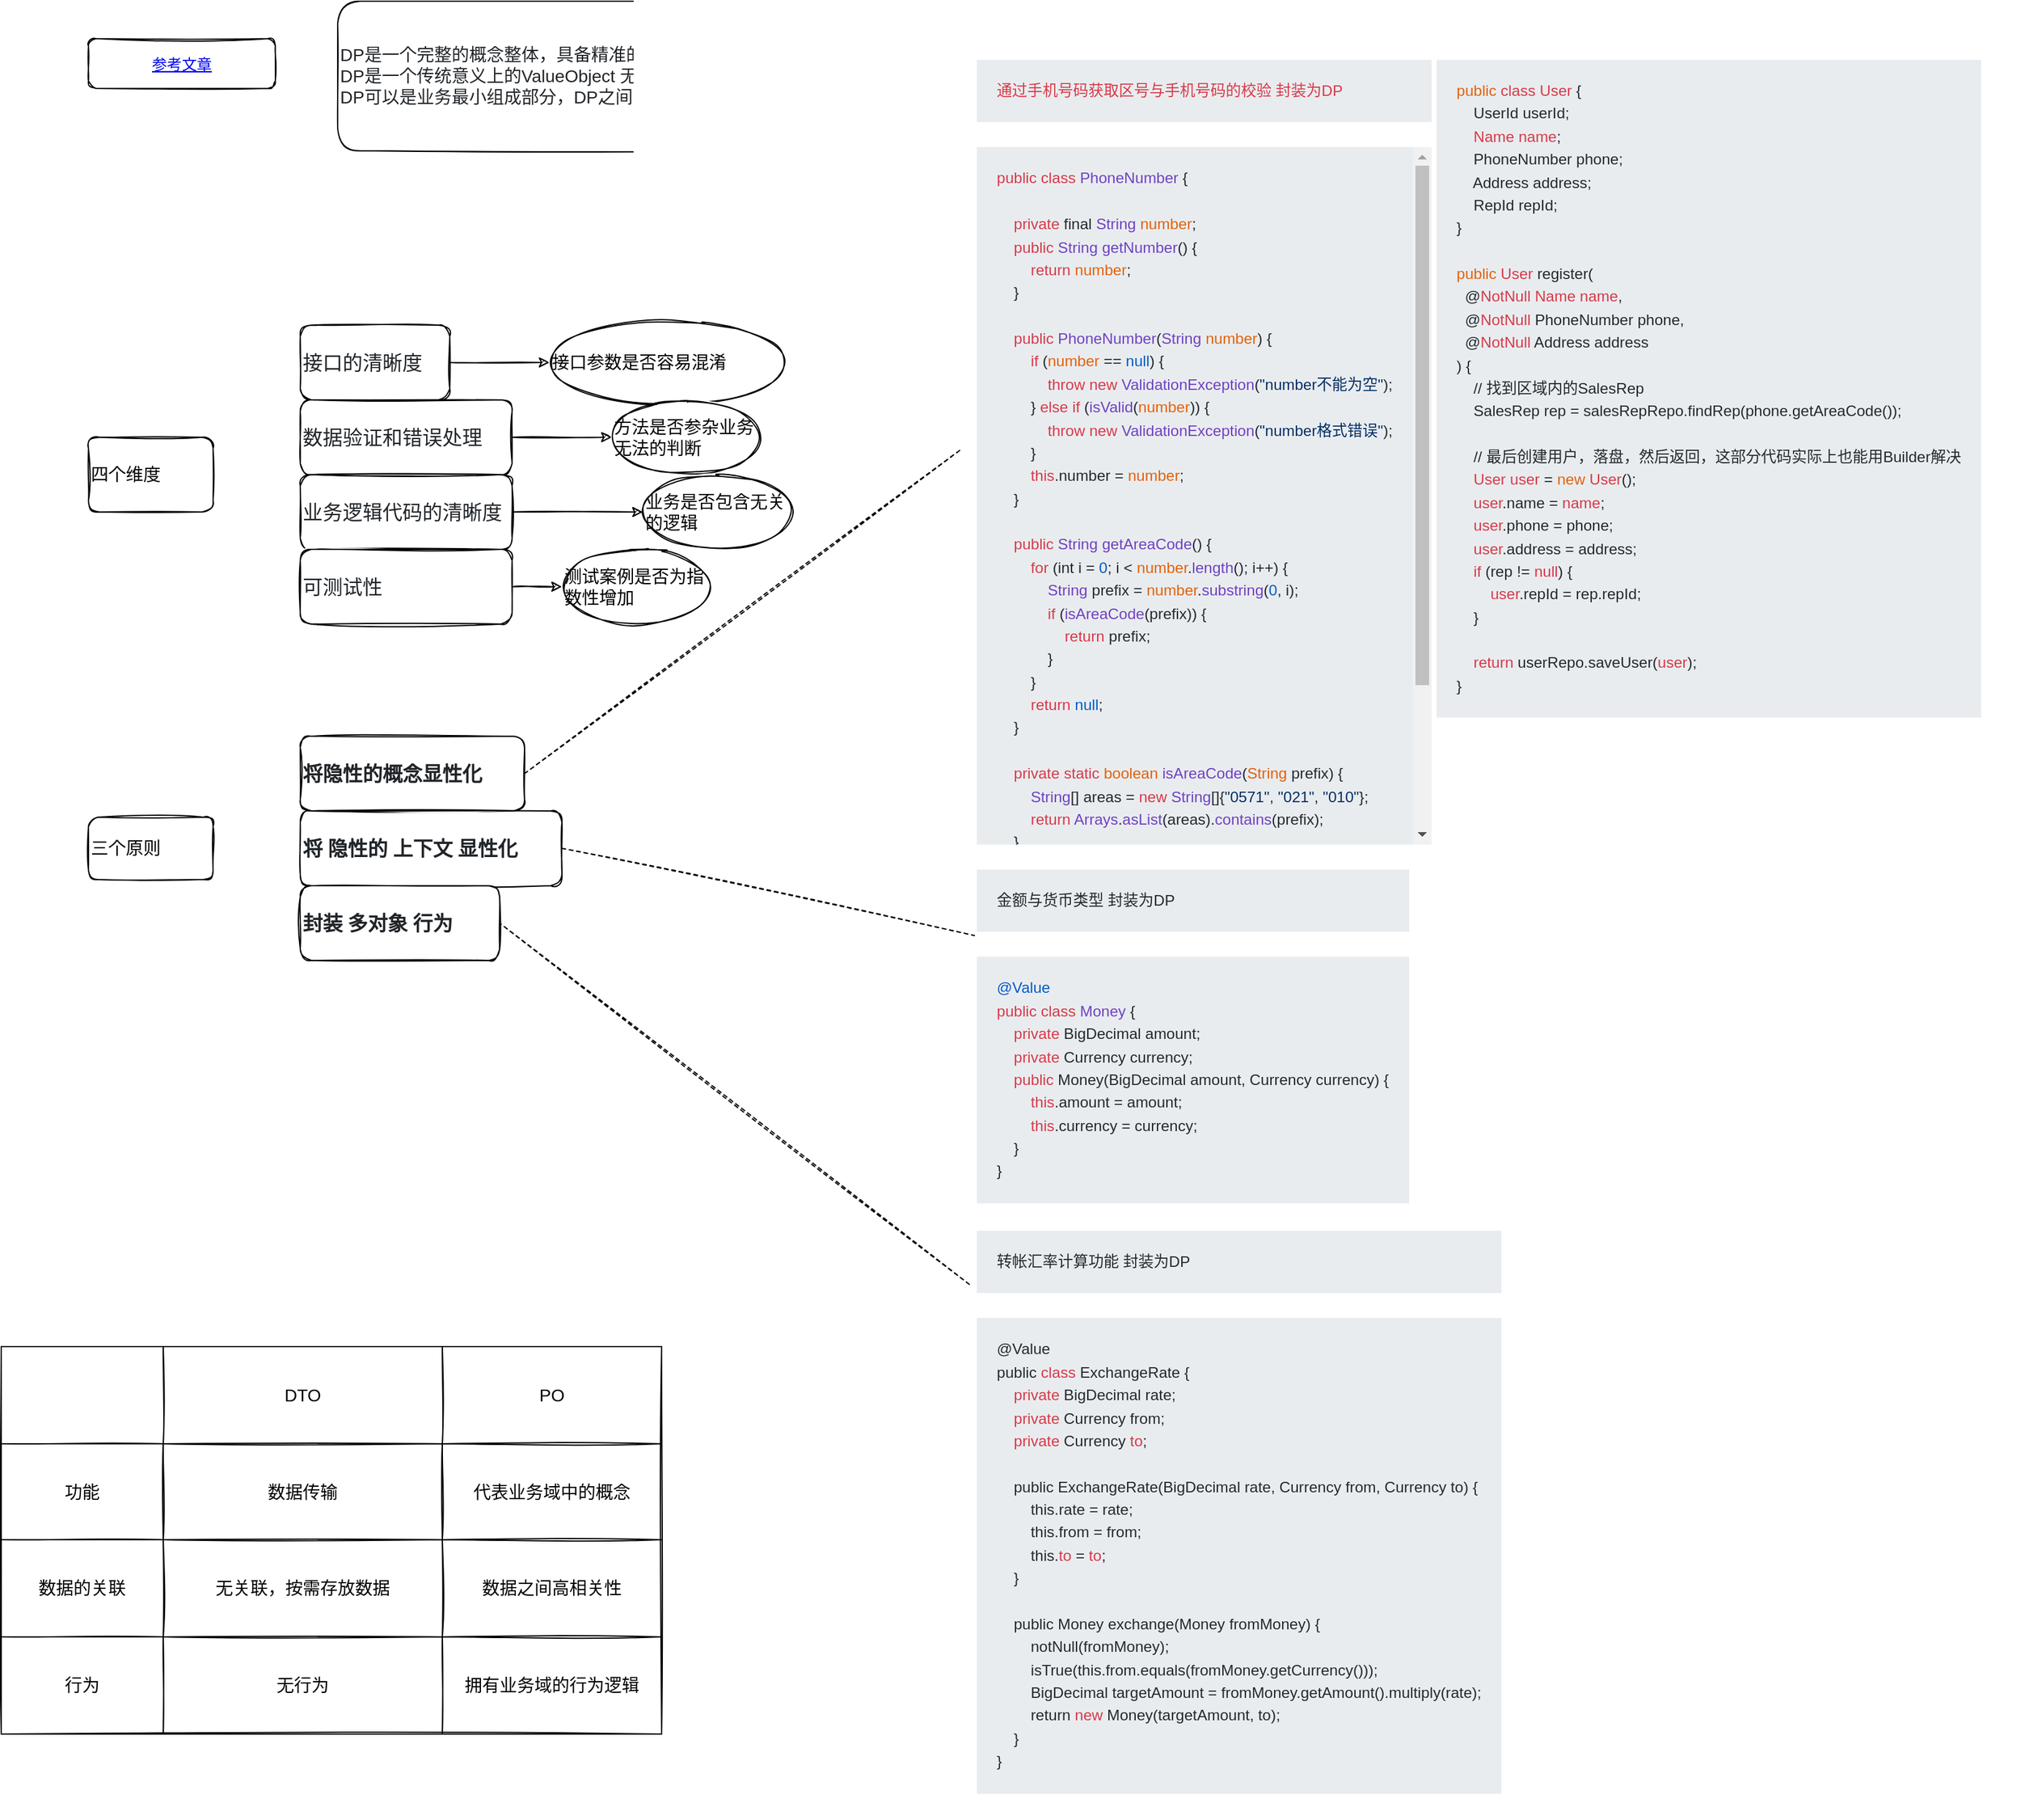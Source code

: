 <mxfile version="20.0.4" type="github" pages="2">
  <diagram id="o0IBLR_WmbubAZ78KdnO" name="Domain Primitive">
    <mxGraphModel dx="946" dy="614" grid="1" gridSize="10" guides="1" tooltips="1" connect="1" arrows="1" fold="1" page="1" pageScale="1" pageWidth="827" pageHeight="1169" math="0" shadow="0">
      <root>
        <mxCell id="0" />
        <mxCell id="1" parent="0" />
        <UserObject label="参考文章" link="https://zhuanlan.zhihu.com/p/340911587" id="xhAw2geh87z7_WKdA8rC-1">
          <mxCell style="fontColor=#0000EE;fontStyle=4;rounded=1;overflow=hidden;spacing=10;sketch=1;" vertex="1" parent="1">
            <mxGeometry x="130" y="90" width="150" height="40" as="geometry" />
          </mxCell>
        </UserObject>
        <mxCell id="xhAw2geh87z7_WKdA8rC-2" value="&lt;span style=&quot;color: rgb(33, 37, 41); font-size: 14px; background-color: rgb(255, 255, 255);&quot;&gt;DP是一个完整的概念整体，具备精准的定义&lt;br&gt;DP是一个传统意义上的ValueObject 无状态且不可变的&lt;br&gt;DP可以是业务最小组成部分，DP之间可以是组合关系&lt;br&gt;&lt;/span&gt;" style="rounded=1;whiteSpace=wrap;html=1;sketch=1;fontFamily=Helvetica;fontSize=14;align=left;" vertex="1" parent="1">
          <mxGeometry x="330" y="60" width="380" height="120" as="geometry" />
        </mxCell>
        <mxCell id="xhAw2geh87z7_WKdA8rC-4" value="三个原则" style="rounded=1;whiteSpace=wrap;html=1;sketch=1;fontFamily=Helvetica;fontSize=14;align=left;" vertex="1" parent="1">
          <mxGeometry x="130" y="715" width="100" height="50" as="geometry" />
        </mxCell>
        <mxCell id="xhAw2geh87z7_WKdA8rC-6" value="四个维度" style="rounded=1;whiteSpace=wrap;html=1;sketch=1;fontFamily=Helvetica;fontSize=14;align=left;" vertex="1" parent="1">
          <mxGeometry x="130" y="410" width="100" height="60" as="geometry" />
        </mxCell>
        <mxCell id="xhAw2geh87z7_WKdA8rC-40" value="" style="edgeStyle=orthogonalEdgeStyle;rounded=0;sketch=1;orthogonalLoop=1;jettySize=auto;html=1;fontFamily=Helvetica;fontSize=14;" edge="1" parent="1" source="xhAw2geh87z7_WKdA8rC-9" target="xhAw2geh87z7_WKdA8rC-13">
          <mxGeometry relative="1" as="geometry" />
        </mxCell>
        <mxCell id="xhAw2geh87z7_WKdA8rC-41" value="" style="edgeStyle=orthogonalEdgeStyle;rounded=0;sketch=1;orthogonalLoop=1;jettySize=auto;html=1;fontFamily=Helvetica;fontSize=14;" edge="1" parent="1" source="xhAw2geh87z7_WKdA8rC-9" target="xhAw2geh87z7_WKdA8rC-13">
          <mxGeometry relative="1" as="geometry" />
        </mxCell>
        <mxCell id="xhAw2geh87z7_WKdA8rC-43" value="" style="edgeStyle=orthogonalEdgeStyle;rounded=0;sketch=1;orthogonalLoop=1;jettySize=auto;html=1;fontFamily=Helvetica;fontSize=14;" edge="1" parent="1" source="xhAw2geh87z7_WKdA8rC-9" target="xhAw2geh87z7_WKdA8rC-42">
          <mxGeometry relative="1" as="geometry" />
        </mxCell>
        <mxCell id="xhAw2geh87z7_WKdA8rC-9" value="&lt;meta charset=&quot;utf-8&quot;&gt;&lt;span style=&quot;color: rgb(33, 37, 41); font-family: system-ui, -apple-system, &amp;quot;Segoe UI&amp;quot;, Roboto, &amp;quot;Helvetica Neue&amp;quot;, Arial, &amp;quot;Noto Sans&amp;quot;, &amp;quot;Liberation Sans&amp;quot;, sans-serif, &amp;quot;Apple Color Emoji&amp;quot;, &amp;quot;Segoe UI Emoji&amp;quot;, &amp;quot;Segoe UI Symbol&amp;quot;, &amp;quot;Noto Color Emoji&amp;quot;; font-size: 16px; font-style: normal; font-variant-ligatures: normal; font-variant-caps: normal; font-weight: 400; letter-spacing: normal; orphans: 2; text-align: start; text-indent: 0px; text-transform: none; widows: 2; word-spacing: 0px; -webkit-text-stroke-width: 0px; background-color: rgb(255, 255, 255); text-decoration-thickness: initial; text-decoration-style: initial; text-decoration-color: initial; float: none; display: inline !important;&quot;&gt;接口的清晰度&lt;/span&gt;" style="whiteSpace=wrap;html=1;fontSize=14;align=left;rounded=1;sketch=1;" vertex="1" parent="1">
          <mxGeometry x="300" y="320" width="120" height="60" as="geometry" />
        </mxCell>
        <mxCell id="xhAw2geh87z7_WKdA8rC-45" value="" style="edgeStyle=orthogonalEdgeStyle;rounded=0;sketch=1;orthogonalLoop=1;jettySize=auto;html=1;fontFamily=Helvetica;fontSize=14;" edge="1" parent="1" source="xhAw2geh87z7_WKdA8rC-13" target="xhAw2geh87z7_WKdA8rC-44">
          <mxGeometry relative="1" as="geometry" />
        </mxCell>
        <mxCell id="xhAw2geh87z7_WKdA8rC-13" value="&lt;span style=&quot;color: rgb(33, 37, 41); font-family: system-ui, -apple-system, &amp;quot;Segoe UI&amp;quot;, Roboto, &amp;quot;Helvetica Neue&amp;quot;, Arial, &amp;quot;Noto Sans&amp;quot;, &amp;quot;Liberation Sans&amp;quot;, sans-serif, &amp;quot;Apple Color Emoji&amp;quot;, &amp;quot;Segoe UI Emoji&amp;quot;, &amp;quot;Segoe UI Symbol&amp;quot;, &amp;quot;Noto Color Emoji&amp;quot;; font-size: 16px; background-color: rgb(255, 255, 255);&quot;&gt;数据验证和错误处理&lt;/span&gt;" style="whiteSpace=wrap;html=1;fontSize=14;align=left;rounded=1;sketch=1;" vertex="1" parent="1">
          <mxGeometry x="300" y="380" width="170" height="60" as="geometry" />
        </mxCell>
        <mxCell id="xhAw2geh87z7_WKdA8rC-47" value="" style="edgeStyle=orthogonalEdgeStyle;rounded=0;sketch=1;orthogonalLoop=1;jettySize=auto;html=1;fontFamily=Helvetica;fontSize=14;" edge="1" parent="1" source="xhAw2geh87z7_WKdA8rC-15" target="xhAw2geh87z7_WKdA8rC-46">
          <mxGeometry relative="1" as="geometry" />
        </mxCell>
        <mxCell id="xhAw2geh87z7_WKdA8rC-15" value="&lt;span style=&quot;color: rgb(33, 37, 41); font-family: system-ui, -apple-system, &amp;quot;Segoe UI&amp;quot;, Roboto, &amp;quot;Helvetica Neue&amp;quot;, Arial, &amp;quot;Noto Sans&amp;quot;, &amp;quot;Liberation Sans&amp;quot;, sans-serif, &amp;quot;Apple Color Emoji&amp;quot;, &amp;quot;Segoe UI Emoji&amp;quot;, &amp;quot;Segoe UI Symbol&amp;quot;, &amp;quot;Noto Color Emoji&amp;quot;; font-size: 16px; background-color: rgb(255, 255, 255);&quot;&gt;业务逻辑代码的清晰度&lt;/span&gt;" style="whiteSpace=wrap;html=1;fontSize=14;align=left;rounded=1;sketch=1;" vertex="1" parent="1">
          <mxGeometry x="300" y="440" width="170" height="60" as="geometry" />
        </mxCell>
        <mxCell id="xhAw2geh87z7_WKdA8rC-49" value="" style="edgeStyle=orthogonalEdgeStyle;rounded=0;sketch=1;orthogonalLoop=1;jettySize=auto;html=1;fontFamily=Helvetica;fontSize=14;" edge="1" parent="1" source="xhAw2geh87z7_WKdA8rC-16" target="xhAw2geh87z7_WKdA8rC-48">
          <mxGeometry relative="1" as="geometry" />
        </mxCell>
        <mxCell id="xhAw2geh87z7_WKdA8rC-16" value="&lt;font face=&quot;system-ui, -apple-system, Segoe UI, Roboto, Helvetica Neue, Arial, Noto Sans, Liberation Sans, sans-serif, Apple Color Emoji, Segoe UI Emoji, Segoe UI Symbol, Noto Color Emoji&quot; color=&quot;#212529&quot;&gt;&lt;span style=&quot;font-size: 16px;&quot;&gt;可测试性&lt;/span&gt;&lt;/font&gt;" style="whiteSpace=wrap;html=1;fontSize=14;align=left;rounded=1;sketch=1;" vertex="1" parent="1">
          <mxGeometry x="300" y="500" width="170" height="60" as="geometry" />
        </mxCell>
        <mxCell id="xhAw2geh87z7_WKdA8rC-18" value="&lt;span style=&quot;box-sizing: border-box; font-weight: bolder; color: rgb(33, 37, 41); font-family: system-ui, -apple-system, &amp;quot;Segoe UI&amp;quot;, Roboto, &amp;quot;Helvetica Neue&amp;quot;, Arial, &amp;quot;Noto Sans&amp;quot;, &amp;quot;Liberation Sans&amp;quot;, sans-serif, &amp;quot;Apple Color Emoji&amp;quot;, &amp;quot;Segoe UI Emoji&amp;quot;, &amp;quot;Segoe UI Symbol&amp;quot;, &amp;quot;Noto Color Emoji&amp;quot;; font-size: 16px; background-color: rgb(255, 255, 255);&quot;&gt;将隐性的概念显性化&lt;/span&gt;" style="whiteSpace=wrap;html=1;fontSize=14;align=left;rounded=1;sketch=1;" vertex="1" parent="1">
          <mxGeometry x="300" y="650" width="180" height="60" as="geometry" />
        </mxCell>
        <mxCell id="xhAw2geh87z7_WKdA8rC-23" value="&lt;pre style=&quot;box-sizing: border-box; font-family: var(--bs-font-monospace); font-size: 0.875em; direction: ltr; unicode-bidi: bidi-override; display: block; margin-bottom: 1.25rem; overflow: auto; background: rgb(233, 236, 239); padding: 1rem; max-height: 35rem; line-height: 1.5; position: relative; font-style: normal; font-variant-ligatures: normal; font-variant-caps: normal; font-weight: 400; letter-spacing: normal; orphans: 2; text-align: start; text-indent: 0px; text-transform: none; widows: 2; word-spacing: 0px; -webkit-text-stroke-width: 0px; text-decoration-thickness: initial; text-decoration-style: initial; text-decoration-color: initial; margin-top: 0px !important;&quot; class=&quot;hljs language-typescript&quot;&gt;&lt;font color=&quot;#d73a49&quot;&gt;通过手机号码获取区号与手机号码的校验 封装为DP&lt;/font&gt;&lt;/pre&gt;&lt;pre style=&quot;box-sizing: border-box; font-family: var(--bs-font-monospace); font-size: 0.875em; direction: ltr; unicode-bidi: bidi-override; display: block; margin-top: 0px !important; margin-bottom: 1.25rem; overflow: auto; color: rgb(36, 41, 46); background: rgb(233, 236, 239); padding: 1rem; max-height: 35rem; line-height: 1.5; position: relative; font-style: normal; font-variant-ligatures: normal; font-variant-caps: normal; font-weight: 400; letter-spacing: normal; orphans: 2; text-align: start; text-indent: 0px; text-transform: none; widows: 2; word-spacing: 0px; -webkit-text-stroke-width: 0px; text-decoration-thickness: initial; text-decoration-style: initial; text-decoration-color: initial;&quot; class=&quot;hljs language-typescript&quot;&gt;&lt;span style=&quot;box-sizing: border-box; color: rgb(215, 58, 73);&quot; class=&quot;hljs-keyword&quot;&gt;public&lt;/span&gt; &lt;span style=&quot;box-sizing: border-box; color: rgb(215, 58, 73);&quot; class=&quot;hljs-keyword&quot;&gt;class&lt;/span&gt; &lt;span style=&quot;box-sizing: border-box; color: rgb(111, 66, 193);&quot; class=&quot;hljs-title class_&quot;&gt;PhoneNumber&lt;/span&gt; {&lt;br&gt;&lt;br&gt;    &lt;span style=&quot;box-sizing: border-box; color: rgb(215, 58, 73);&quot; class=&quot;hljs-keyword&quot;&gt;private&lt;/span&gt; final &lt;span style=&quot;box-sizing: border-box; color: rgb(111, 66, 193);&quot; class=&quot;hljs-title class_&quot;&gt;String&lt;/span&gt; &lt;span style=&quot;box-sizing: border-box; color: rgb(227, 98, 9);&quot; class=&quot;hljs-built_in&quot;&gt;number&lt;/span&gt;;&lt;br&gt;    &lt;span style=&quot;box-sizing: border-box; color: rgb(215, 58, 73);&quot; class=&quot;hljs-keyword&quot;&gt;public&lt;/span&gt; &lt;span style=&quot;box-sizing: border-box; color: rgb(111, 66, 193);&quot; class=&quot;hljs-title class_&quot;&gt;String&lt;/span&gt; &lt;span style=&quot;box-sizing: border-box; color: rgb(111, 66, 193);&quot; class=&quot;hljs-title function_&quot;&gt;getNumber&lt;/span&gt;(&lt;span style=&quot;box-sizing: border-box;&quot; class=&quot;hljs-params&quot;&gt;&lt;/span&gt;) {&lt;br&gt;        &lt;span style=&quot;box-sizing: border-box; color: rgb(215, 58, 73);&quot; class=&quot;hljs-keyword&quot;&gt;return&lt;/span&gt; &lt;span style=&quot;box-sizing: border-box; color: rgb(227, 98, 9);&quot; class=&quot;hljs-built_in&quot;&gt;number&lt;/span&gt;;&lt;br&gt;    }&lt;br&gt;&lt;br&gt;    &lt;span style=&quot;box-sizing: border-box; color: rgb(215, 58, 73);&quot; class=&quot;hljs-keyword&quot;&gt;public&lt;/span&gt; &lt;span style=&quot;box-sizing: border-box; color: rgb(111, 66, 193);&quot; class=&quot;hljs-title class_&quot;&gt;PhoneNumber&lt;/span&gt;(&lt;span style=&quot;box-sizing: border-box; color: rgb(111, 66, 193);&quot; class=&quot;hljs-title class_&quot;&gt;String&lt;/span&gt; &lt;span style=&quot;box-sizing: border-box; color: rgb(227, 98, 9);&quot; class=&quot;hljs-built_in&quot;&gt;number&lt;/span&gt;) {&lt;br&gt;        &lt;span style=&quot;box-sizing: border-box; color: rgb(215, 58, 73);&quot; class=&quot;hljs-keyword&quot;&gt;if&lt;/span&gt; (&lt;span style=&quot;box-sizing: border-box; color: rgb(227, 98, 9);&quot; class=&quot;hljs-built_in&quot;&gt;number&lt;/span&gt; == &lt;span style=&quot;box-sizing: border-box; color: rgb(0, 92, 197);&quot; class=&quot;hljs-literal&quot;&gt;null&lt;/span&gt;) {&lt;br&gt;            &lt;span style=&quot;box-sizing: border-box; color: rgb(215, 58, 73);&quot; class=&quot;hljs-keyword&quot;&gt;throw&lt;/span&gt; &lt;span style=&quot;box-sizing: border-box; color: rgb(215, 58, 73);&quot; class=&quot;hljs-keyword&quot;&gt;new&lt;/span&gt; &lt;span style=&quot;box-sizing: border-box; color: rgb(111, 66, 193);&quot; class=&quot;hljs-title class_&quot;&gt;ValidationException&lt;/span&gt;(&lt;span style=&quot;box-sizing: border-box; color: rgb(3, 47, 98);&quot; class=&quot;hljs-string&quot;&gt;&quot;number不能为空&quot;&lt;/span&gt;);&lt;br&gt;        } &lt;span style=&quot;box-sizing: border-box; color: rgb(215, 58, 73);&quot; class=&quot;hljs-keyword&quot;&gt;else&lt;/span&gt; &lt;span style=&quot;box-sizing: border-box; color: rgb(215, 58, 73);&quot; class=&quot;hljs-keyword&quot;&gt;if&lt;/span&gt; (&lt;span style=&quot;box-sizing: border-box; color: rgb(111, 66, 193);&quot; class=&quot;hljs-title function_&quot;&gt;isValid&lt;/span&gt;(&lt;span style=&quot;box-sizing: border-box; color: rgb(227, 98, 9);&quot; class=&quot;hljs-built_in&quot;&gt;number&lt;/span&gt;)) {&lt;br&gt;            &lt;span style=&quot;box-sizing: border-box; color: rgb(215, 58, 73);&quot; class=&quot;hljs-keyword&quot;&gt;throw&lt;/span&gt; &lt;span style=&quot;box-sizing: border-box; color: rgb(215, 58, 73);&quot; class=&quot;hljs-keyword&quot;&gt;new&lt;/span&gt; &lt;span style=&quot;box-sizing: border-box; color: rgb(111, 66, 193);&quot; class=&quot;hljs-title class_&quot;&gt;ValidationException&lt;/span&gt;(&lt;span style=&quot;box-sizing: border-box; color: rgb(3, 47, 98);&quot; class=&quot;hljs-string&quot;&gt;&quot;number格式错误&quot;&lt;/span&gt;);&lt;br&gt;        }&lt;br&gt;        &lt;span style=&quot;box-sizing: border-box; color: rgb(215, 58, 73);&quot; class=&quot;hljs-variable language_&quot;&gt;this&lt;/span&gt;.&lt;span style=&quot;box-sizing: border-box;&quot; class=&quot;hljs-property&quot;&gt;number&lt;/span&gt; = &lt;span style=&quot;box-sizing: border-box; color: rgb(227, 98, 9);&quot; class=&quot;hljs-built_in&quot;&gt;number&lt;/span&gt;;&lt;br&gt;    }&lt;br&gt;&lt;br&gt;    &lt;span style=&quot;box-sizing: border-box; color: rgb(215, 58, 73);&quot; class=&quot;hljs-keyword&quot;&gt;public&lt;/span&gt; &lt;span style=&quot;box-sizing: border-box; color: rgb(111, 66, 193);&quot; class=&quot;hljs-title class_&quot;&gt;String&lt;/span&gt; &lt;span style=&quot;box-sizing: border-box; color: rgb(111, 66, 193);&quot; class=&quot;hljs-title function_&quot;&gt;getAreaCode&lt;/span&gt;(&lt;span style=&quot;box-sizing: border-box;&quot; class=&quot;hljs-params&quot;&gt;&lt;/span&gt;) {&lt;br&gt;        &lt;span style=&quot;box-sizing: border-box; color: rgb(215, 58, 73);&quot; class=&quot;hljs-keyword&quot;&gt;for&lt;/span&gt; (int i = &lt;span style=&quot;box-sizing: border-box; color: rgb(0, 92, 197);&quot; class=&quot;hljs-number&quot;&gt;0&lt;/span&gt;; i &amp;lt; &lt;span style=&quot;box-sizing: border-box; color: rgb(227, 98, 9);&quot; class=&quot;hljs-built_in&quot;&gt;number&lt;/span&gt;.&lt;span style=&quot;box-sizing: border-box; color: rgb(111, 66, 193);&quot; class=&quot;hljs-title function_&quot;&gt;length&lt;/span&gt;(); i++) {&lt;br&gt;            &lt;span style=&quot;box-sizing: border-box; color: rgb(111, 66, 193);&quot; class=&quot;hljs-title class_&quot;&gt;String&lt;/span&gt; prefix = &lt;span style=&quot;box-sizing: border-box; color: rgb(227, 98, 9);&quot; class=&quot;hljs-built_in&quot;&gt;number&lt;/span&gt;.&lt;span style=&quot;box-sizing: border-box; color: rgb(111, 66, 193);&quot; class=&quot;hljs-title function_&quot;&gt;substring&lt;/span&gt;(&lt;span style=&quot;box-sizing: border-box; color: rgb(0, 92, 197);&quot; class=&quot;hljs-number&quot;&gt;0&lt;/span&gt;, i);&lt;br&gt;            &lt;span style=&quot;box-sizing: border-box; color: rgb(215, 58, 73);&quot; class=&quot;hljs-keyword&quot;&gt;if&lt;/span&gt; (&lt;span style=&quot;box-sizing: border-box; color: rgb(111, 66, 193);&quot; class=&quot;hljs-title function_&quot;&gt;isAreaCode&lt;/span&gt;(prefix)) {&lt;br&gt;                &lt;span style=&quot;box-sizing: border-box; color: rgb(215, 58, 73);&quot; class=&quot;hljs-keyword&quot;&gt;return&lt;/span&gt; prefix;&lt;br&gt;            }&lt;br&gt;        }&lt;br&gt;        &lt;span style=&quot;box-sizing: border-box; color: rgb(215, 58, 73);&quot; class=&quot;hljs-keyword&quot;&gt;return&lt;/span&gt; &lt;span style=&quot;box-sizing: border-box; color: rgb(0, 92, 197);&quot; class=&quot;hljs-literal&quot;&gt;null&lt;/span&gt;;&lt;br&gt;    }&lt;br&gt;&lt;br&gt;    &lt;span style=&quot;box-sizing: border-box; color: rgb(215, 58, 73);&quot; class=&quot;hljs-keyword&quot;&gt;private&lt;/span&gt; &lt;span style=&quot;box-sizing: border-box; color: rgb(215, 58, 73);&quot; class=&quot;hljs-keyword&quot;&gt;static&lt;/span&gt; &lt;span style=&quot;box-sizing: border-box; color: rgb(227, 98, 9);&quot; class=&quot;hljs-built_in&quot;&gt;boolean&lt;/span&gt; &lt;span style=&quot;box-sizing: border-box; color: rgb(111, 66, 193);&quot; class=&quot;hljs-title function_&quot;&gt;isAreaCode&lt;/span&gt;(&lt;span style=&quot;box-sizing: border-box;&quot; class=&quot;hljs-params&quot;&gt;&lt;span style=&quot;box-sizing: border-box; color: rgb(227, 98, 9);&quot; class=&quot;hljs-built_in&quot;&gt;String&lt;/span&gt; prefix&lt;/span&gt;) {&lt;br&gt;        &lt;span style=&quot;box-sizing: border-box; color: rgb(111, 66, 193);&quot; class=&quot;hljs-title class_&quot;&gt;String&lt;/span&gt;[] areas = &lt;span style=&quot;box-sizing: border-box; color: rgb(215, 58, 73);&quot; class=&quot;hljs-keyword&quot;&gt;new&lt;/span&gt; &lt;span style=&quot;box-sizing: border-box; color: rgb(111, 66, 193);&quot; class=&quot;hljs-title class_&quot;&gt;String&lt;/span&gt;[]{&lt;span style=&quot;box-sizing: border-box; color: rgb(3, 47, 98);&quot; class=&quot;hljs-string&quot;&gt;&quot;0571&quot;&lt;/span&gt;, &lt;span style=&quot;box-sizing: border-box; color: rgb(3, 47, 98);&quot; class=&quot;hljs-string&quot;&gt;&quot;021&quot;&lt;/span&gt;, &lt;span style=&quot;box-sizing: border-box; color: rgb(3, 47, 98);&quot; class=&quot;hljs-string&quot;&gt;&quot;010&quot;&lt;/span&gt;};&lt;br&gt;        &lt;span style=&quot;box-sizing: border-box; color: rgb(215, 58, 73);&quot; class=&quot;hljs-keyword&quot;&gt;return&lt;/span&gt; &lt;span style=&quot;box-sizing: border-box; color: rgb(111, 66, 193);&quot; class=&quot;hljs-title class_&quot;&gt;Arrays&lt;/span&gt;.&lt;span style=&quot;box-sizing: border-box; color: rgb(111, 66, 193);&quot; class=&quot;hljs-title function_&quot;&gt;asList&lt;/span&gt;(areas).&lt;span style=&quot;box-sizing: border-box; color: rgb(111, 66, 193);&quot; class=&quot;hljs-title function_&quot;&gt;contains&lt;/span&gt;(prefix);&lt;br&gt;    }&lt;br&gt;&lt;br&gt;    &lt;span style=&quot;box-sizing: border-box; color: rgb(215, 58, 73);&quot; class=&quot;hljs-keyword&quot;&gt;public&lt;/span&gt; &lt;span style=&quot;box-sizing: border-box; color: rgb(215, 58, 73);&quot; class=&quot;hljs-keyword&quot;&gt;static&lt;/span&gt; &lt;span style=&quot;box-sizing: border-box; color: rgb(227, 98, 9);&quot; class=&quot;hljs-built_in&quot;&gt;boolean&lt;/span&gt; &lt;span style=&quot;box-sizing: border-box; color: rgb(111, 66, 193);&quot; class=&quot;hljs-title function_&quot;&gt;isValid&lt;/span&gt;(&lt;span style=&quot;box-sizing: border-box;&quot; class=&quot;hljs-params&quot;&gt;&lt;span style=&quot;box-sizing: border-box; color: rgb(227, 98, 9);&quot; class=&quot;hljs-built_in&quot;&gt;String&lt;/span&gt; &lt;span style=&quot;box-sizing: border-box; color: rgb(227, 98, 9);&quot; class=&quot;hljs-built_in&quot;&gt;number&lt;/span&gt;&lt;/span&gt;) {&lt;br&gt;        &lt;span style=&quot;box-sizing: border-box; color: rgb(111, 66, 193);&quot; class=&quot;hljs-title class_&quot;&gt;String&lt;/span&gt; pattern = &lt;span style=&quot;box-sizing: border-box; color: rgb(3, 47, 98);&quot; class=&quot;hljs-string&quot;&gt;&quot;^0?[1-9]{2,3}-?\\d{8}$&quot;&lt;/span&gt;;&lt;br&gt;        &lt;span style=&quot;box-sizing: border-box; color: rgb(215, 58, 73);&quot; class=&quot;hljs-keyword&quot;&gt;return&lt;/span&gt; &lt;span style=&quot;box-sizing: border-box; color: rgb(227, 98, 9);&quot; class=&quot;hljs-built_in&quot;&gt;number&lt;/span&gt;.&lt;span style=&quot;box-sizing: border-box; color: rgb(111, 66, 193);&quot; class=&quot;hljs-title function_&quot;&gt;matches&lt;/span&gt;(pattern);&lt;br&gt;    }&lt;br&gt;&lt;br&gt;}&lt;/pre&gt;" style="text;whiteSpace=wrap;html=1;fontSize=14;fontFamily=Helvetica;" vertex="1" parent="1">
          <mxGeometry x="841" y="100" width="400" height="600" as="geometry" />
        </mxCell>
        <mxCell id="xhAw2geh87z7_WKdA8rC-24" value="&lt;meta charset=&quot;utf-8&quot;&gt;&lt;pre style=&quot;box-sizing: border-box; font-family: var(--bs-font-monospace); font-size: 0.875em; direction: ltr; unicode-bidi: bidi-override; display: block; margin-top: 0px !important; margin-bottom: 1.25rem; overflow: auto; color: rgb(36, 41, 46); background: rgb(233, 236, 239); padding: 1rem; max-height: 35rem; line-height: 1.5; position: relative; font-style: normal; font-variant-ligatures: normal; font-variant-caps: normal; font-weight: 400; letter-spacing: normal; orphans: 2; text-align: start; text-indent: 0px; text-transform: none; widows: 2; word-spacing: 0px; -webkit-text-stroke-width: 0px; text-decoration-thickness: initial; text-decoration-style: initial; text-decoration-color: initial;&quot; class=&quot;hljs language-pgsql&quot;&gt;&lt;span style=&quot;box-sizing: border-box; color: rgb(227, 98, 9);&quot; class=&quot;hljs-built_in&quot;&gt;public&lt;/span&gt; &lt;span style=&quot;box-sizing: border-box; color: rgb(215, 58, 73);&quot; class=&quot;hljs-keyword&quot;&gt;class&lt;/span&gt; &lt;span style=&quot;box-sizing: border-box; color: rgb(215, 58, 73);&quot; class=&quot;hljs-keyword&quot;&gt;User&lt;/span&gt; {&#xa;    UserId userId;&#xa;    &lt;span style=&quot;box-sizing: border-box; color: rgb(215, 58, 73);&quot; class=&quot;hljs-type&quot;&gt;Name&lt;/span&gt; &lt;span style=&quot;box-sizing: border-box; color: rgb(215, 58, 73);&quot; class=&quot;hljs-type&quot;&gt;name&lt;/span&gt;;&#xa;    PhoneNumber phone;&#xa;    Address address;&#xa;    RepId repId;&#xa;}&#xa;&#xa;&lt;span style=&quot;box-sizing: border-box; color: rgb(227, 98, 9);&quot; class=&quot;hljs-built_in&quot;&gt;public&lt;/span&gt; &lt;span style=&quot;box-sizing: border-box; color: rgb(215, 58, 73);&quot; class=&quot;hljs-keyword&quot;&gt;User&lt;/span&gt; register(&#xa;  @&lt;span style=&quot;box-sizing: border-box; color: rgb(215, 58, 73);&quot; class=&quot;hljs-keyword&quot;&gt;NotNull&lt;/span&gt; &lt;span style=&quot;box-sizing: border-box; color: rgb(215, 58, 73);&quot; class=&quot;hljs-type&quot;&gt;Name&lt;/span&gt; &lt;span style=&quot;box-sizing: border-box; color: rgb(215, 58, 73);&quot; class=&quot;hljs-type&quot;&gt;name&lt;/span&gt;,&#xa;  @&lt;span style=&quot;box-sizing: border-box; color: rgb(215, 58, 73);&quot; class=&quot;hljs-keyword&quot;&gt;NotNull&lt;/span&gt; PhoneNumber phone,&#xa;  @&lt;span style=&quot;box-sizing: border-box; color: rgb(215, 58, 73);&quot; class=&quot;hljs-keyword&quot;&gt;NotNull&lt;/span&gt; Address address&#xa;) {&#xa;    // 找到区域内的SalesRep&#xa;    SalesRep rep = salesRepRepo.findRep(phone.getAreaCode());&#xa;&#xa;    // 最后创建用户，落盘，然后返回，这部分代码实际上也能用Builder解决&#xa;    &lt;span style=&quot;box-sizing: border-box; color: rgb(215, 58, 73);&quot; class=&quot;hljs-keyword&quot;&gt;User&lt;/span&gt; &lt;span style=&quot;box-sizing: border-box; color: rgb(215, 58, 73);&quot; class=&quot;hljs-keyword&quot;&gt;user&lt;/span&gt; = &lt;span style=&quot;box-sizing: border-box; color: rgb(227, 98, 9);&quot; class=&quot;hljs-built_in&quot;&gt;new&lt;/span&gt; &lt;span style=&quot;box-sizing: border-box; color: rgb(215, 58, 73);&quot; class=&quot;hljs-keyword&quot;&gt;User&lt;/span&gt;();&#xa;    &lt;span style=&quot;box-sizing: border-box; color: rgb(215, 58, 73);&quot; class=&quot;hljs-keyword&quot;&gt;user&lt;/span&gt;.name = &lt;span style=&quot;box-sizing: border-box; color: rgb(215, 58, 73);&quot; class=&quot;hljs-type&quot;&gt;name&lt;/span&gt;;&#xa;    &lt;span style=&quot;box-sizing: border-box; color: rgb(215, 58, 73);&quot; class=&quot;hljs-keyword&quot;&gt;user&lt;/span&gt;.phone = phone;&#xa;    &lt;span style=&quot;box-sizing: border-box; color: rgb(215, 58, 73);&quot; class=&quot;hljs-keyword&quot;&gt;user&lt;/span&gt;.address = address;&#xa;    &lt;span style=&quot;box-sizing: border-box; color: rgb(215, 58, 73);&quot; class=&quot;hljs-keyword&quot;&gt;if&lt;/span&gt; (rep != &lt;span style=&quot;box-sizing: border-box; color: rgb(215, 58, 73);&quot; class=&quot;hljs-keyword&quot;&gt;null&lt;/span&gt;) {&#xa;        &lt;span style=&quot;box-sizing: border-box; color: rgb(215, 58, 73);&quot; class=&quot;hljs-keyword&quot;&gt;user&lt;/span&gt;.repId = rep.repId;&#xa;    }&#xa;&#xa;    &lt;span style=&quot;box-sizing: border-box; color: rgb(215, 58, 73);&quot; class=&quot;hljs-keyword&quot;&gt;return&lt;/span&gt; userRepo.saveUser(&lt;span style=&quot;box-sizing: border-box; color: rgb(215, 58, 73);&quot; class=&quot;hljs-keyword&quot;&gt;user&lt;/span&gt;);&#xa;}&lt;/pre&gt;" style="text;whiteSpace=wrap;html=1;fontSize=14;fontFamily=Helvetica;" vertex="1" parent="1">
          <mxGeometry x="1210" y="100" width="470" height="570" as="geometry" />
        </mxCell>
        <mxCell id="xhAw2geh87z7_WKdA8rC-26" value="&lt;span style=&quot;box-sizing: border-box; font-weight: bolder; color: rgb(33, 37, 41); font-family: system-ui, -apple-system, &amp;quot;Segoe UI&amp;quot;, Roboto, &amp;quot;Helvetica Neue&amp;quot;, Arial, &amp;quot;Noto Sans&amp;quot;, &amp;quot;Liberation Sans&amp;quot;, sans-serif, &amp;quot;Apple Color Emoji&amp;quot;, &amp;quot;Segoe UI Emoji&amp;quot;, &amp;quot;Segoe UI Symbol&amp;quot;, &amp;quot;Noto Color Emoji&amp;quot;; font-size: 16px; background-color: rgb(255, 255, 255);&quot;&gt;将 隐性的 上下文 显性化&lt;/span&gt;" style="rounded=1;whiteSpace=wrap;html=1;sketch=1;fontFamily=Helvetica;fontSize=14;align=left;" vertex="1" parent="1">
          <mxGeometry x="300" y="710" width="210" height="60" as="geometry" />
        </mxCell>
        <mxCell id="xhAw2geh87z7_WKdA8rC-28" value="&lt;pre style=&quot;box-sizing: border-box; font-family: var(--bs-font-monospace); font-size: 0.875em; direction: ltr; unicode-bidi: bidi-override; display: block; margin-bottom: 1.25rem; overflow: auto; background: rgb(233, 236, 239); padding: 1rem; max-height: 35rem; line-height: 1.5; position: relative; font-style: normal; font-variant-ligatures: normal; font-variant-caps: normal; font-weight: 400; letter-spacing: normal; orphans: 2; text-align: start; text-indent: 0px; text-transform: none; widows: 2; word-spacing: 0px; -webkit-text-stroke-width: 0px; text-decoration-thickness: initial; text-decoration-style: initial; text-decoration-color: initial; margin-top: 0px !important; color: rgb(36, 41, 46);&quot; class=&quot;hljs language-kotlin&quot;&gt;金额与货币类型 封装为DP&lt;/pre&gt;&lt;pre style=&quot;box-sizing: border-box; font-family: var(--bs-font-monospace); font-size: 0.875em; direction: ltr; unicode-bidi: bidi-override; display: block; margin-top: 0px !important; margin-bottom: 1.25rem; overflow: auto; color: rgb(36, 41, 46); background: rgb(233, 236, 239); padding: 1rem; max-height: 35rem; line-height: 1.5; position: relative; font-style: normal; font-variant-ligatures: normal; font-variant-caps: normal; font-weight: 400; letter-spacing: normal; orphans: 2; text-align: start; text-indent: 0px; text-transform: none; widows: 2; word-spacing: 0px; -webkit-text-stroke-width: 0px; text-decoration-thickness: initial; text-decoration-style: initial; text-decoration-color: initial;&quot; class=&quot;hljs language-kotlin&quot;&gt;&lt;span style=&quot;box-sizing: border-box; color: rgb(0, 92, 197);&quot; class=&quot;hljs-meta&quot;&gt;@Value&lt;/span&gt;&lt;br&gt;&lt;span style=&quot;box-sizing: border-box; color: rgb(215, 58, 73);&quot; class=&quot;hljs-keyword&quot;&gt;public&lt;/span&gt; &lt;span style=&quot;box-sizing: border-box;&quot; class=&quot;hljs-class&quot;&gt;&lt;span style=&quot;box-sizing: border-box; color: rgb(215, 58, 73);&quot; class=&quot;hljs-keyword&quot;&gt;class&lt;/span&gt; &lt;span style=&quot;box-sizing: border-box; color: rgb(111, 66, 193);&quot; class=&quot;hljs-title&quot;&gt;Money&lt;/span&gt; &lt;/span&gt;{&lt;br&gt;    &lt;span style=&quot;box-sizing: border-box; color: rgb(215, 58, 73);&quot; class=&quot;hljs-keyword&quot;&gt;private&lt;/span&gt; BigDecimal amount;&lt;br&gt;    &lt;span style=&quot;box-sizing: border-box; color: rgb(215, 58, 73);&quot; class=&quot;hljs-keyword&quot;&gt;private&lt;/span&gt; Currency currency;&lt;br&gt;    &lt;span style=&quot;box-sizing: border-box; color: rgb(215, 58, 73);&quot; class=&quot;hljs-keyword&quot;&gt;public&lt;/span&gt; Money(BigDecimal amount, Currency currency) {&lt;br&gt;        &lt;span style=&quot;box-sizing: border-box; color: rgb(215, 58, 73);&quot; class=&quot;hljs-keyword&quot;&gt;this&lt;/span&gt;.amount = amount;&lt;br&gt;        &lt;span style=&quot;box-sizing: border-box; color: rgb(215, 58, 73);&quot; class=&quot;hljs-keyword&quot;&gt;this&lt;/span&gt;.currency = currency;&lt;br&gt;    }&lt;br&gt;}&lt;/pre&gt;" style="text;whiteSpace=wrap;html=1;fontSize=14;fontFamily=Helvetica;" vertex="1" parent="1">
          <mxGeometry x="841" y="750" width="380" height="240" as="geometry" />
        </mxCell>
        <mxCell id="xhAw2geh87z7_WKdA8rC-29" value="&lt;span style=&quot;box-sizing: border-box; font-weight: bolder; color: rgb(33, 37, 41); font-family: system-ui, -apple-system, &amp;quot;Segoe UI&amp;quot;, Roboto, &amp;quot;Helvetica Neue&amp;quot;, Arial, &amp;quot;Noto Sans&amp;quot;, &amp;quot;Liberation Sans&amp;quot;, sans-serif, &amp;quot;Apple Color Emoji&amp;quot;, &amp;quot;Segoe UI Emoji&amp;quot;, &amp;quot;Segoe UI Symbol&amp;quot;, &amp;quot;Noto Color Emoji&amp;quot;; font-size: 16px; background-color: rgb(255, 255, 255);&quot;&gt;封装 多对象 行为&lt;/span&gt;" style="rounded=1;whiteSpace=wrap;html=1;sketch=1;fontFamily=Helvetica;fontSize=14;align=left;" vertex="1" parent="1">
          <mxGeometry x="300" y="770" width="160" height="60" as="geometry" />
        </mxCell>
        <mxCell id="xhAw2geh87z7_WKdA8rC-30" value="&lt;pre style=&quot;box-sizing: border-box; font-family: var(--bs-font-monospace); font-size: 0.875em; direction: ltr; unicode-bidi: bidi-override; display: block; margin-top: 0px !important; margin-bottom: 1.25rem; overflow: auto; color: rgb(36, 41, 46); background: rgb(233, 236, 239); padding: 1rem; max-height: 35rem; line-height: 1.5; position: relative; font-style: normal; font-variant-ligatures: normal; font-variant-caps: normal; font-weight: 400; letter-spacing: normal; orphans: 2; text-align: start; text-indent: 0px; text-transform: none; widows: 2; word-spacing: 0px; -webkit-text-stroke-width: 0px; text-decoration-thickness: initial; text-decoration-style: initial; text-decoration-color: initial;&quot; class=&quot;hljs language-reasonml&quot;&gt;转帐汇率计算功能 封装为DP&lt;/pre&gt;&lt;pre style=&quot;box-sizing: border-box; font-family: var(--bs-font-monospace); font-size: 0.875em; direction: ltr; unicode-bidi: bidi-override; display: block; margin-top: 0px !important; margin-bottom: 1.25rem; overflow: auto; color: rgb(36, 41, 46); background: rgb(233, 236, 239); padding: 1rem; max-height: 35rem; line-height: 1.5; position: relative; font-style: normal; font-variant-ligatures: normal; font-variant-caps: normal; font-weight: 400; letter-spacing: normal; orphans: 2; text-align: start; text-indent: 0px; text-transform: none; widows: 2; word-spacing: 0px; -webkit-text-stroke-width: 0px; text-decoration-thickness: initial; text-decoration-style: initial; text-decoration-color: initial;&quot; class=&quot;hljs language-reasonml&quot;&gt;@Value&lt;br&gt;public &lt;span style=&quot;box-sizing: border-box; color: rgb(215, 58, 73);&quot; class=&quot;hljs-keyword&quot;&gt;class&lt;/span&gt; ExchangeRate {&lt;br&gt;    &lt;span style=&quot;box-sizing: border-box; color: rgb(215, 58, 73);&quot; class=&quot;hljs-keyword&quot;&gt;private&lt;/span&gt; BigDecimal rate;&lt;br&gt;    &lt;span style=&quot;box-sizing: border-box; color: rgb(215, 58, 73);&quot; class=&quot;hljs-keyword&quot;&gt;private&lt;/span&gt; Currency from;&lt;br&gt;    &lt;span style=&quot;box-sizing: border-box; color: rgb(215, 58, 73);&quot; class=&quot;hljs-keyword&quot;&gt;private&lt;/span&gt; Currency &lt;span style=&quot;box-sizing: border-box; color: rgb(215, 58, 73);&quot; class=&quot;hljs-keyword&quot;&gt;to&lt;/span&gt;;&lt;br&gt;&lt;br&gt;    public &lt;span style=&quot;box-sizing: border-box;&quot; class=&quot;hljs-constructor&quot;&gt;ExchangeRate(BigDecimal &lt;span style=&quot;box-sizing: border-box;&quot; class=&quot;hljs-params&quot;&gt;rate&lt;/span&gt;, Currency &lt;span style=&quot;box-sizing: border-box;&quot; class=&quot;hljs-params&quot;&gt;from&lt;/span&gt;, Currency &lt;span style=&quot;box-sizing: border-box;&quot; class=&quot;hljs-params&quot;&gt;to&lt;/span&gt;)&lt;/span&gt; {&lt;br&gt;        this.rate = rate;&lt;br&gt;        this.from = from;&lt;br&gt;        this.&lt;span style=&quot;box-sizing: border-box; color: rgb(215, 58, 73);&quot; class=&quot;hljs-keyword&quot;&gt;to&lt;/span&gt; = &lt;span style=&quot;box-sizing: border-box; color: rgb(215, 58, 73);&quot; class=&quot;hljs-keyword&quot;&gt;to&lt;/span&gt;;&lt;br&gt;    }&lt;br&gt;&lt;br&gt;    public Money exchange(Money fromMoney) {&lt;br&gt;        not&lt;span style=&quot;box-sizing: border-box;&quot; class=&quot;hljs-constructor&quot;&gt;Null(&lt;span style=&quot;box-sizing: border-box;&quot; class=&quot;hljs-params&quot;&gt;fromMoney&lt;/span&gt;)&lt;/span&gt;;&lt;br&gt;        is&lt;span style=&quot;box-sizing: border-box;&quot; class=&quot;hljs-constructor&quot;&gt;True(&lt;span style=&quot;box-sizing: border-box;&quot; class=&quot;hljs-params&quot;&gt;this&lt;/span&gt;.&lt;span style=&quot;box-sizing: border-box;&quot; class=&quot;hljs-params&quot;&gt;from&lt;/span&gt;.&lt;span style=&quot;box-sizing: border-box;&quot; class=&quot;hljs-params&quot;&gt;equals&lt;/span&gt;(&lt;span style=&quot;box-sizing: border-box;&quot; class=&quot;hljs-params&quot;&gt;fromMoney&lt;/span&gt;.&lt;span style=&quot;box-sizing: border-box;&quot; class=&quot;hljs-params&quot;&gt;getCurrency&lt;/span&gt;()&lt;/span&gt;));&lt;br&gt;        BigDecimal targetAmount = fromMoney.get&lt;span style=&quot;box-sizing: border-box;&quot; class=&quot;hljs-constructor&quot;&gt;Amount()&lt;/span&gt;.multiply(rate);&lt;br&gt;        return &lt;span style=&quot;box-sizing: border-box; color: rgb(215, 58, 73);&quot; class=&quot;hljs-keyword&quot;&gt;new&lt;/span&gt; &lt;span style=&quot;box-sizing: border-box;&quot; class=&quot;hljs-constructor&quot;&gt;Money(&lt;span style=&quot;box-sizing: border-box;&quot; class=&quot;hljs-params&quot;&gt;targetAmount&lt;/span&gt;, &lt;span style=&quot;box-sizing: border-box;&quot; class=&quot;hljs-params&quot;&gt;to&lt;/span&gt;)&lt;/span&gt;;&lt;br&gt;    }&lt;br&gt;}&lt;/pre&gt;" style="text;whiteSpace=wrap;html=1;fontSize=14;fontFamily=Helvetica;" vertex="1" parent="1">
          <mxGeometry x="841" y="1040" width="450" height="420" as="geometry" />
        </mxCell>
        <mxCell id="xhAw2geh87z7_WKdA8rC-35" value="" style="endArrow=none;dashed=1;html=1;rounded=0;sketch=1;fontFamily=Helvetica;fontSize=14;exitX=1;exitY=0.5;exitDx=0;exitDy=0;entryX=0;entryY=0.25;entryDx=0;entryDy=0;" edge="1" parent="1" source="xhAw2geh87z7_WKdA8rC-26" target="xhAw2geh87z7_WKdA8rC-28">
          <mxGeometry width="50" height="50" relative="1" as="geometry">
            <mxPoint x="630" y="950" as="sourcePoint" />
            <mxPoint x="830" y="740" as="targetPoint" />
          </mxGeometry>
        </mxCell>
        <mxCell id="xhAw2geh87z7_WKdA8rC-36" value="" style="endArrow=none;dashed=1;html=1;rounded=0;sketch=1;fontFamily=Helvetica;fontSize=14;entryX=1;entryY=0.5;entryDx=0;entryDy=0;exitX=-0.009;exitY=0.119;exitDx=0;exitDy=0;exitPerimeter=0;" edge="1" parent="1" source="xhAw2geh87z7_WKdA8rC-30" target="xhAw2geh87z7_WKdA8rC-29">
          <mxGeometry width="50" height="50" relative="1" as="geometry">
            <mxPoint x="510" y="970" as="sourcePoint" />
            <mxPoint x="560" y="920" as="targetPoint" />
          </mxGeometry>
        </mxCell>
        <mxCell id="xhAw2geh87z7_WKdA8rC-38" value="" style="endArrow=none;dashed=1;html=1;rounded=0;sketch=1;fontFamily=Helvetica;fontSize=14;exitX=1;exitY=0.5;exitDx=0;exitDy=0;" edge="1" parent="1" source="xhAw2geh87z7_WKdA8rC-18">
          <mxGeometry width="50" height="50" relative="1" as="geometry">
            <mxPoint x="640" y="630" as="sourcePoint" />
            <mxPoint x="830" y="420" as="targetPoint" />
          </mxGeometry>
        </mxCell>
        <mxCell id="xhAw2geh87z7_WKdA8rC-42" value="接口参数是否容易混淆" style="ellipse;whiteSpace=wrap;html=1;fontSize=14;align=left;rounded=1;sketch=1;" vertex="1" parent="1">
          <mxGeometry x="500" y="315" width="190" height="70" as="geometry" />
        </mxCell>
        <mxCell id="xhAw2geh87z7_WKdA8rC-44" value="方法是否参杂业务无法的判断" style="ellipse;whiteSpace=wrap;html=1;fontSize=14;align=left;rounded=1;sketch=1;" vertex="1" parent="1">
          <mxGeometry x="550" y="380" width="120" height="60" as="geometry" />
        </mxCell>
        <mxCell id="xhAw2geh87z7_WKdA8rC-46" value="业务是否包含无关的逻辑" style="ellipse;whiteSpace=wrap;html=1;fontSize=14;align=left;rounded=1;sketch=1;" vertex="1" parent="1">
          <mxGeometry x="575" y="440" width="120" height="60" as="geometry" />
        </mxCell>
        <mxCell id="xhAw2geh87z7_WKdA8rC-48" value="测试案例是否为指数性增加" style="ellipse;whiteSpace=wrap;html=1;fontSize=14;align=left;rounded=1;sketch=1;" vertex="1" parent="1">
          <mxGeometry x="510" y="500" width="120" height="60" as="geometry" />
        </mxCell>
        <mxCell id="xhAw2geh87z7_WKdA8rC-63" value="" style="shape=table;html=1;whiteSpace=wrap;startSize=0;container=1;collapsible=0;childLayout=tableLayout;sketch=1;fontFamily=Helvetica;fontSize=14;" vertex="1" parent="1">
          <mxGeometry x="60" y="1140" width="530" height="311" as="geometry" />
        </mxCell>
        <mxCell id="xhAw2geh87z7_WKdA8rC-64" value="" style="shape=tableRow;horizontal=0;startSize=0;swimlaneHead=0;swimlaneBody=0;top=0;left=0;bottom=0;right=0;collapsible=0;dropTarget=0;fillColor=none;points=[[0,0.5],[1,0.5]];portConstraint=eastwest;sketch=1;fontFamily=Helvetica;fontSize=14;" vertex="1" parent="xhAw2geh87z7_WKdA8rC-63">
          <mxGeometry width="530" height="78" as="geometry" />
        </mxCell>
        <mxCell id="xhAw2geh87z7_WKdA8rC-65" value="" style="shape=partialRectangle;html=1;whiteSpace=wrap;connectable=0;fillColor=none;top=0;left=0;bottom=0;right=0;overflow=hidden;sketch=1;fontFamily=Helvetica;fontSize=14;" vertex="1" parent="xhAw2geh87z7_WKdA8rC-64">
          <mxGeometry width="130" height="78" as="geometry">
            <mxRectangle width="130" height="78" as="alternateBounds" />
          </mxGeometry>
        </mxCell>
        <mxCell id="xhAw2geh87z7_WKdA8rC-66" value="DTO" style="shape=partialRectangle;html=1;whiteSpace=wrap;connectable=0;fillColor=none;top=0;left=0;bottom=0;right=0;overflow=hidden;sketch=1;fontFamily=Helvetica;fontSize=14;" vertex="1" parent="xhAw2geh87z7_WKdA8rC-64">
          <mxGeometry x="130" width="224" height="78" as="geometry">
            <mxRectangle width="224" height="78" as="alternateBounds" />
          </mxGeometry>
        </mxCell>
        <mxCell id="xhAw2geh87z7_WKdA8rC-67" value="PO" style="shape=partialRectangle;html=1;whiteSpace=wrap;connectable=0;fillColor=none;top=0;left=0;bottom=0;right=0;overflow=hidden;sketch=1;fontFamily=Helvetica;fontSize=14;" vertex="1" parent="xhAw2geh87z7_WKdA8rC-64">
          <mxGeometry x="354" width="176" height="78" as="geometry">
            <mxRectangle width="176" height="78" as="alternateBounds" />
          </mxGeometry>
        </mxCell>
        <mxCell id="xhAw2geh87z7_WKdA8rC-68" value="" style="shape=tableRow;horizontal=0;startSize=0;swimlaneHead=0;swimlaneBody=0;top=0;left=0;bottom=0;right=0;collapsible=0;dropTarget=0;fillColor=none;points=[[0,0.5],[1,0.5]];portConstraint=eastwest;sketch=1;fontFamily=Helvetica;fontSize=14;" vertex="1" parent="xhAw2geh87z7_WKdA8rC-63">
          <mxGeometry y="78" width="530" height="77" as="geometry" />
        </mxCell>
        <mxCell id="xhAw2geh87z7_WKdA8rC-69" value="功能" style="shape=partialRectangle;html=1;whiteSpace=wrap;connectable=0;fillColor=none;top=0;left=0;bottom=0;right=0;overflow=hidden;sketch=1;fontFamily=Helvetica;fontSize=14;" vertex="1" parent="xhAw2geh87z7_WKdA8rC-68">
          <mxGeometry width="130" height="77" as="geometry">
            <mxRectangle width="130" height="77" as="alternateBounds" />
          </mxGeometry>
        </mxCell>
        <mxCell id="xhAw2geh87z7_WKdA8rC-70" value="数据传输" style="shape=partialRectangle;html=1;whiteSpace=wrap;connectable=0;fillColor=none;top=0;left=0;bottom=0;right=0;overflow=hidden;sketch=1;fontFamily=Helvetica;fontSize=14;" vertex="1" parent="xhAw2geh87z7_WKdA8rC-68">
          <mxGeometry x="130" width="224" height="77" as="geometry">
            <mxRectangle width="224" height="77" as="alternateBounds" />
          </mxGeometry>
        </mxCell>
        <mxCell id="xhAw2geh87z7_WKdA8rC-71" value="代表业务域中的概念" style="shape=partialRectangle;html=1;whiteSpace=wrap;connectable=0;fillColor=none;top=0;left=0;bottom=0;right=0;overflow=hidden;sketch=1;fontFamily=Helvetica;fontSize=14;" vertex="1" parent="xhAw2geh87z7_WKdA8rC-68">
          <mxGeometry x="354" width="176" height="77" as="geometry">
            <mxRectangle width="176" height="77" as="alternateBounds" />
          </mxGeometry>
        </mxCell>
        <mxCell id="xhAw2geh87z7_WKdA8rC-72" value="" style="shape=tableRow;horizontal=0;startSize=0;swimlaneHead=0;swimlaneBody=0;top=0;left=0;bottom=0;right=0;collapsible=0;dropTarget=0;fillColor=none;points=[[0,0.5],[1,0.5]];portConstraint=eastwest;sketch=1;fontFamily=Helvetica;fontSize=14;" vertex="1" parent="xhAw2geh87z7_WKdA8rC-63">
          <mxGeometry y="155" width="530" height="78" as="geometry" />
        </mxCell>
        <mxCell id="xhAw2geh87z7_WKdA8rC-73" value="数据的关联" style="shape=partialRectangle;html=1;whiteSpace=wrap;connectable=0;fillColor=none;top=0;left=0;bottom=0;right=0;overflow=hidden;sketch=1;fontFamily=Helvetica;fontSize=14;" vertex="1" parent="xhAw2geh87z7_WKdA8rC-72">
          <mxGeometry width="130" height="78" as="geometry">
            <mxRectangle width="130" height="78" as="alternateBounds" />
          </mxGeometry>
        </mxCell>
        <mxCell id="xhAw2geh87z7_WKdA8rC-74" value="无关联，按需存放数据" style="shape=partialRectangle;html=1;whiteSpace=wrap;connectable=0;fillColor=none;top=0;left=0;bottom=0;right=0;overflow=hidden;sketch=1;fontFamily=Helvetica;fontSize=14;" vertex="1" parent="xhAw2geh87z7_WKdA8rC-72">
          <mxGeometry x="130" width="224" height="78" as="geometry">
            <mxRectangle width="224" height="78" as="alternateBounds" />
          </mxGeometry>
        </mxCell>
        <mxCell id="xhAw2geh87z7_WKdA8rC-75" value="数据之间高相关性" style="shape=partialRectangle;html=1;whiteSpace=wrap;connectable=0;fillColor=none;top=0;left=0;bottom=0;right=0;overflow=hidden;pointerEvents=1;sketch=1;fontFamily=Helvetica;fontSize=14;" vertex="1" parent="xhAw2geh87z7_WKdA8rC-72">
          <mxGeometry x="354" width="176" height="78" as="geometry">
            <mxRectangle width="176" height="78" as="alternateBounds" />
          </mxGeometry>
        </mxCell>
        <mxCell id="xhAw2geh87z7_WKdA8rC-76" value="" style="shape=tableRow;horizontal=0;startSize=0;swimlaneHead=0;swimlaneBody=0;top=0;left=0;bottom=0;right=0;collapsible=0;dropTarget=0;fillColor=none;points=[[0,0.5],[1,0.5]];portConstraint=eastwest;sketch=1;fontFamily=Helvetica;fontSize=14;" vertex="1" parent="xhAw2geh87z7_WKdA8rC-63">
          <mxGeometry y="233" width="530" height="78" as="geometry" />
        </mxCell>
        <mxCell id="xhAw2geh87z7_WKdA8rC-77" value="行为&lt;span style=&quot;white-space: pre;&quot;&gt;&lt;/span&gt;" style="shape=partialRectangle;html=1;whiteSpace=wrap;connectable=0;fillColor=none;top=0;left=0;bottom=0;right=0;overflow=hidden;sketch=1;fontFamily=Helvetica;fontSize=14;" vertex="1" parent="xhAw2geh87z7_WKdA8rC-76">
          <mxGeometry width="130" height="78" as="geometry">
            <mxRectangle width="130" height="78" as="alternateBounds" />
          </mxGeometry>
        </mxCell>
        <mxCell id="xhAw2geh87z7_WKdA8rC-78" value="无行为" style="shape=partialRectangle;html=1;whiteSpace=wrap;connectable=0;fillColor=none;top=0;left=0;bottom=0;right=0;overflow=hidden;sketch=1;fontFamily=Helvetica;fontSize=14;" vertex="1" parent="xhAw2geh87z7_WKdA8rC-76">
          <mxGeometry x="130" width="224" height="78" as="geometry">
            <mxRectangle width="224" height="78" as="alternateBounds" />
          </mxGeometry>
        </mxCell>
        <mxCell id="xhAw2geh87z7_WKdA8rC-79" value="拥有业务域的行为逻辑" style="shape=partialRectangle;html=1;whiteSpace=wrap;connectable=0;fillColor=none;top=0;left=0;bottom=0;right=0;overflow=hidden;pointerEvents=1;sketch=1;fontFamily=Helvetica;fontSize=14;" vertex="1" parent="xhAw2geh87z7_WKdA8rC-76">
          <mxGeometry x="354" width="176" height="78" as="geometry">
            <mxRectangle width="176" height="78" as="alternateBounds" />
          </mxGeometry>
        </mxCell>
      </root>
    </mxGraphModel>
  </diagram>
  <diagram id="e6WRcSk255Bg2cV_zGF1" name="Entity &amp; Domain Service">
    <mxGraphModel dx="946" dy="614" grid="1" gridSize="10" guides="1" tooltips="1" connect="1" arrows="1" fold="1" page="1" pageScale="1" pageWidth="827" pageHeight="1169" math="0" shadow="0">
      <root>
        <mxCell id="0" />
        <mxCell id="1" parent="0" />
        <mxCell id="JNcnS_u63ziuaeYBeUZ9-1" value="&lt;ul style=&quot;padding: 0px; margin: 1.4em 0px; display: table; color: rgb(18, 18, 18); font-family: -apple-system, &amp;quot;system-ui&amp;quot;, &amp;quot;Helvetica Neue&amp;quot;, &amp;quot;PingFang SC&amp;quot;, &amp;quot;Microsoft YaHei&amp;quot;, &amp;quot;Source Han Sans SC&amp;quot;, &amp;quot;Noto Sans CJK SC&amp;quot;, &amp;quot;WenQuanYi Micro Hei&amp;quot;, sans-serif; font-size: medium; text-align: start; background-color: rgb(255, 255, 255);&quot;&gt;&lt;li style=&quot;list-style: none; display: table-row;&quot; data-pid=&quot;pDZ3PgiH&quot;&gt;&lt;span style=&quot;font-weight: 600; font-synthesis: style;&quot;&gt;独立于框架：&lt;/span&gt;架构不应该依赖某个外部的库或框架，不应该被框架的结构所束缚。&lt;/li&gt;&lt;li style=&quot;list-style: none; display: table-row;&quot; data-pid=&quot;sBjOW1mj&quot;&gt;&lt;span style=&quot;font-weight: 600; font-synthesis: style;&quot;&gt;独立于UI：&lt;/span&gt;前台展示的样式可能会随时发生变化（今天可能是网页、明天可能变成console、后天是独立app），但是底层架构不应该随之而变化。&lt;/li&gt;&lt;li style=&quot;list-style: none; display: table-row;&quot; data-pid=&quot;Yf8Zfy38&quot;&gt;&lt;span style=&quot;font-weight: 600; font-synthesis: style;&quot;&gt;独立于底层数据源：&lt;/span&gt;无论今天你用MySQL、Oracle还是MongoDB、CouchDB，甚至使用文件系统，软件架构不应该因为不同的底层数据储存方式而产生巨大改变。&lt;/li&gt;&lt;li style=&quot;list-style: none; display: table-row;&quot; data-pid=&quot;gnN_Oru6&quot;&gt;&lt;span style=&quot;font-weight: 600; font-synthesis: style;&quot;&gt;独立于外部依赖：&lt;/span&gt;无论外部依赖如何变更、升级，业务的核心逻辑不应该随之而大幅变化。&lt;/li&gt;&lt;li style=&quot;list-style: none; display: table-row;&quot; data-pid=&quot;HTdCQHek&quot;&gt;&lt;span style=&quot;font-weight: 600; font-synthesis: style;&quot;&gt;可测试：&lt;/span&gt;无论外部依赖了什么数据库、硬件、UI或者服务，业务的逻辑应该都能够快速被验证正确性。&lt;/li&gt;&lt;/ul&gt;" style="shape=ext;double=1;rounded=1;whiteSpace=wrap;html=1;sketch=1;fontFamily=Helvetica;fontSize=14;" vertex="1" parent="1">
          <mxGeometry x="337" y="30" width="490" height="340" as="geometry" />
        </mxCell>
        <mxCell id="JNcnS_u63ziuaeYBeUZ9-3" value="&lt;br&gt;由外部依赖的变化导致内部系统改造的程度判断代码的可维护性" style="rounded=1;whiteSpace=wrap;html=1;sketch=1;fontFamily=Helvetica;fontSize=14;" vertex="1" parent="1">
          <mxGeometry x="110" y="640" width="350" height="120" as="geometry" />
        </mxCell>
        <UserObject label="参考文章" link="https://zhuanlan.zhihu.com/p/343388831" id="ubuPuly70hXiZkEZ4ams-1">
          <mxCell style="fontColor=#0000EE;fontStyle=4;rounded=1;overflow=hidden;spacing=10;sketch=1;" vertex="1" parent="1">
            <mxGeometry x="130" y="90" width="150" height="40" as="geometry" />
          </mxCell>
        </UserObject>
        <mxCell id="wv85PT69GQOxw_p691W_-2" value="Entity 领域实体类&lt;br&gt;&lt;br&gt;拥有状态、可以内聚DP" style="rounded=1;whiteSpace=wrap;html=1;sketch=1;fontFamily=Helvetica;fontSize=14;" vertex="1" parent="1">
          <mxGeometry x="124" y="510" width="290" height="110" as="geometry" />
        </mxCell>
        <mxCell id="oEX1PyAN_TCCJpofBaqS-1" value="" style="shape=table;html=1;whiteSpace=wrap;startSize=0;container=1;collapsible=0;childLayout=tableLayout;sketch=1;fontFamily=Helvetica;fontSize=14;" vertex="1" parent="1">
          <mxGeometry x="70" y="960" width="530" height="311" as="geometry" />
        </mxCell>
        <mxCell id="oEX1PyAN_TCCJpofBaqS-2" value="" style="shape=tableRow;horizontal=0;startSize=0;swimlaneHead=0;swimlaneBody=0;top=0;left=0;bottom=0;right=0;collapsible=0;dropTarget=0;fillColor=none;points=[[0,0.5],[1,0.5]];portConstraint=eastwest;sketch=1;fontFamily=Helvetica;fontSize=14;" vertex="1" parent="oEX1PyAN_TCCJpofBaqS-1">
          <mxGeometry width="530" height="78" as="geometry" />
        </mxCell>
        <mxCell id="oEX1PyAN_TCCJpofBaqS-3" value="" style="shape=partialRectangle;html=1;whiteSpace=wrap;connectable=0;fillColor=none;top=0;left=0;bottom=0;right=0;overflow=hidden;sketch=1;fontFamily=Helvetica;fontSize=14;" vertex="1" parent="oEX1PyAN_TCCJpofBaqS-2">
          <mxGeometry width="130" height="78" as="geometry">
            <mxRectangle width="130" height="78" as="alternateBounds" />
          </mxGeometry>
        </mxCell>
        <mxCell id="oEX1PyAN_TCCJpofBaqS-4" value="数据库DO" style="shape=partialRectangle;html=1;whiteSpace=wrap;connectable=0;fillColor=none;top=0;left=0;bottom=0;right=0;overflow=hidden;sketch=1;fontFamily=Helvetica;fontSize=14;" vertex="1" parent="oEX1PyAN_TCCJpofBaqS-2">
          <mxGeometry x="130" width="224" height="78" as="geometry">
            <mxRectangle width="224" height="78" as="alternateBounds" />
          </mxGeometry>
        </mxCell>
        <mxCell id="oEX1PyAN_TCCJpofBaqS-5" value="领域Entity" style="shape=partialRectangle;html=1;whiteSpace=wrap;connectable=0;fillColor=none;top=0;left=0;bottom=0;right=0;overflow=hidden;sketch=1;fontFamily=Helvetica;fontSize=14;" vertex="1" parent="oEX1PyAN_TCCJpofBaqS-2">
          <mxGeometry x="354" width="176" height="78" as="geometry">
            <mxRectangle width="176" height="78" as="alternateBounds" />
          </mxGeometry>
        </mxCell>
        <mxCell id="oEX1PyAN_TCCJpofBaqS-6" value="" style="shape=tableRow;horizontal=0;startSize=0;swimlaneHead=0;swimlaneBody=0;top=0;left=0;bottom=0;right=0;collapsible=0;dropTarget=0;fillColor=none;points=[[0,0.5],[1,0.5]];portConstraint=eastwest;sketch=1;fontFamily=Helvetica;fontSize=14;" vertex="1" parent="oEX1PyAN_TCCJpofBaqS-1">
          <mxGeometry y="78" width="530" height="77" as="geometry" />
        </mxCell>
        <mxCell id="oEX1PyAN_TCCJpofBaqS-7" value="功能" style="shape=partialRectangle;html=1;whiteSpace=wrap;connectable=0;fillColor=none;top=0;left=0;bottom=0;right=0;overflow=hidden;sketch=1;fontFamily=Helvetica;fontSize=14;" vertex="1" parent="oEX1PyAN_TCCJpofBaqS-6">
          <mxGeometry width="130" height="77" as="geometry">
            <mxRectangle width="130" height="77" as="alternateBounds" />
          </mxGeometry>
        </mxCell>
        <mxCell id="oEX1PyAN_TCCJpofBaqS-8" value="单纯的数据库表映射" style="shape=partialRectangle;html=1;whiteSpace=wrap;connectable=0;fillColor=none;top=0;left=0;bottom=0;right=0;overflow=hidden;sketch=1;fontFamily=Helvetica;fontSize=14;" vertex="1" parent="oEX1PyAN_TCCJpofBaqS-6">
          <mxGeometry x="130" width="224" height="77" as="geometry">
            <mxRectangle width="224" height="77" as="alternateBounds" />
          </mxGeometry>
        </mxCell>
        <mxCell id="oEX1PyAN_TCCJpofBaqS-9" value="&lt;span style=&quot;color: rgb(18, 18, 18); font-family: -apple-system, &amp;quot;system-ui&amp;quot;, &amp;quot;Helvetica Neue&amp;quot;, &amp;quot;PingFang SC&amp;quot;, &amp;quot;Microsoft YaHei&amp;quot;, &amp;quot;Source Han Sans SC&amp;quot;, &amp;quot;Noto Sans CJK SC&amp;quot;, &amp;quot;WenQuanYi Micro Hei&amp;quot;, sans-serif; font-size: medium; text-align: left; background-color: rgb(255, 255, 255);&quot;&gt;领域逻辑的实体类&lt;/span&gt;" style="shape=partialRectangle;html=1;whiteSpace=wrap;connectable=0;fillColor=none;top=0;left=0;bottom=0;right=0;overflow=hidden;sketch=1;fontFamily=Helvetica;fontSize=14;" vertex="1" parent="oEX1PyAN_TCCJpofBaqS-6">
          <mxGeometry x="354" width="176" height="77" as="geometry">
            <mxRectangle width="176" height="77" as="alternateBounds" />
          </mxGeometry>
        </mxCell>
        <mxCell id="oEX1PyAN_TCCJpofBaqS-10" value="" style="shape=tableRow;horizontal=0;startSize=0;swimlaneHead=0;swimlaneBody=0;top=0;left=0;bottom=0;right=0;collapsible=0;dropTarget=0;fillColor=none;points=[[0,0.5],[1,0.5]];portConstraint=eastwest;sketch=1;fontFamily=Helvetica;fontSize=14;" vertex="1" parent="oEX1PyAN_TCCJpofBaqS-1">
          <mxGeometry y="155" width="530" height="78" as="geometry" />
        </mxCell>
        <mxCell id="oEX1PyAN_TCCJpofBaqS-11" value="数据的关联" style="shape=partialRectangle;html=1;whiteSpace=wrap;connectable=0;fillColor=none;top=0;left=0;bottom=0;right=0;overflow=hidden;sketch=1;fontFamily=Helvetica;fontSize=14;" vertex="1" parent="oEX1PyAN_TCCJpofBaqS-10">
          <mxGeometry width="130" height="78" as="geometry">
            <mxRectangle width="130" height="78" as="alternateBounds" />
          </mxGeometry>
        </mxCell>
        <mxCell id="oEX1PyAN_TCCJpofBaqS-12" value="&lt;span style=&quot;color: rgb(18, 18, 18); font-family: -apple-system, &amp;quot;system-ui&amp;quot;, &amp;quot;Helvetica Neue&amp;quot;, &amp;quot;PingFang SC&amp;quot;, &amp;quot;Microsoft YaHei&amp;quot;, &amp;quot;Source Han Sans SC&amp;quot;, &amp;quot;Noto Sans CJK SC&amp;quot;, &amp;quot;WenQuanYi Micro Hei&amp;quot;, sans-serif; font-size: medium; text-align: left; background-color: rgb(255, 255, 255);&quot;&gt;每个字段对应表的&lt;/span&gt;&lt;span style=&quot;color: rgb(18, 18, 18); font-family: -apple-system, &amp;quot;system-ui&amp;quot;, &amp;quot;Helvetica Neue&amp;quot;, &amp;quot;PingFang SC&amp;quot;, &amp;quot;Microsoft YaHei&amp;quot;, &amp;quot;Source Han Sans SC&amp;quot;, &amp;quot;Noto Sans CJK SC&amp;quot;, &amp;quot;WenQuanYi Micro Hei&amp;quot;, sans-serif; font-size: medium; text-align: left; background-color: rgb(255, 255, 255);&quot;&gt;column&lt;/span&gt;" style="shape=partialRectangle;html=1;whiteSpace=wrap;connectable=0;fillColor=none;top=0;left=0;bottom=0;right=0;overflow=hidden;sketch=1;fontFamily=Helvetica;fontSize=14;" vertex="1" parent="oEX1PyAN_TCCJpofBaqS-10">
          <mxGeometry x="130" width="224" height="78" as="geometry">
            <mxRectangle width="224" height="78" as="alternateBounds" />
          </mxGeometry>
        </mxCell>
        <mxCell id="oEX1PyAN_TCCJpofBaqS-13" value="数据之间高相关性" style="shape=partialRectangle;html=1;whiteSpace=wrap;connectable=0;fillColor=none;top=0;left=0;bottom=0;right=0;overflow=hidden;pointerEvents=1;sketch=1;fontFamily=Helvetica;fontSize=14;" vertex="1" parent="oEX1PyAN_TCCJpofBaqS-10">
          <mxGeometry x="354" width="176" height="78" as="geometry">
            <mxRectangle width="176" height="78" as="alternateBounds" />
          </mxGeometry>
        </mxCell>
        <mxCell id="oEX1PyAN_TCCJpofBaqS-14" value="" style="shape=tableRow;horizontal=0;startSize=0;swimlaneHead=0;swimlaneBody=0;top=0;left=0;bottom=0;right=0;collapsible=0;dropTarget=0;fillColor=none;points=[[0,0.5],[1,0.5]];portConstraint=eastwest;sketch=1;fontFamily=Helvetica;fontSize=14;" vertex="1" parent="oEX1PyAN_TCCJpofBaqS-1">
          <mxGeometry y="233" width="530" height="78" as="geometry" />
        </mxCell>
        <mxCell id="oEX1PyAN_TCCJpofBaqS-15" value="行为&lt;span style=&quot;white-space: pre;&quot;&gt;&lt;/span&gt;" style="shape=partialRectangle;html=1;whiteSpace=wrap;connectable=0;fillColor=none;top=0;left=0;bottom=0;right=0;overflow=hidden;sketch=1;fontFamily=Helvetica;fontSize=14;" vertex="1" parent="oEX1PyAN_TCCJpofBaqS-14">
          <mxGeometry width="130" height="78" as="geometry">
            <mxRectangle width="130" height="78" as="alternateBounds" />
          </mxGeometry>
        </mxCell>
        <mxCell id="oEX1PyAN_TCCJpofBaqS-16" value="无行为" style="shape=partialRectangle;html=1;whiteSpace=wrap;connectable=0;fillColor=none;top=0;left=0;bottom=0;right=0;overflow=hidden;sketch=1;fontFamily=Helvetica;fontSize=14;" vertex="1" parent="oEX1PyAN_TCCJpofBaqS-14">
          <mxGeometry x="130" width="224" height="78" as="geometry">
            <mxRectangle width="224" height="78" as="alternateBounds" />
          </mxGeometry>
        </mxCell>
        <mxCell id="oEX1PyAN_TCCJpofBaqS-17" value="拥有业务域的行为逻辑" style="shape=partialRectangle;html=1;whiteSpace=wrap;connectable=0;fillColor=none;top=0;left=0;bottom=0;right=0;overflow=hidden;pointerEvents=1;sketch=1;fontFamily=Helvetica;fontSize=14;" vertex="1" parent="oEX1PyAN_TCCJpofBaqS-14">
          <mxGeometry x="354" width="176" height="78" as="geometry">
            <mxRectangle width="176" height="78" as="alternateBounds" />
          </mxGeometry>
        </mxCell>
        <mxCell id="oEX1PyAN_TCCJpofBaqS-18" value="对外部依赖的耦合，外部依赖的不合理会腐蚀内部系统，这时引入了一个防腐层（ACL）的概念，用来&lt;span style=&quot;color: rgb(18, 18, 18); font-size: 14px; text-align: start; background-color: rgb(255, 255, 255);&quot;&gt;有效的隔离外部依赖和内部逻辑。&lt;br&gt;功能：&lt;/span&gt;&lt;span style=&quot;color: rgb(18, 18, 18); font-family: -apple-system, &amp;quot;system-ui&amp;quot;, &amp;quot;Helvetica Neue&amp;quot;, &amp;quot;PingFang SC&amp;quot;, &amp;quot;Microsoft YaHei&amp;quot;, &amp;quot;Source Han Sans SC&amp;quot;, &amp;quot;Noto Sans CJK SC&amp;quot;, &amp;quot;WenQuanYi Micro Hei&amp;quot;, sans-serif; font-size: medium; text-align: left; background-color: rgb(255, 255, 255);&quot;&gt;适配器、缓存、兜底、易测试&lt;/span&gt;&lt;span style=&quot;color: rgb(18, 18, 18); font-size: 14px; text-align: start; background-color: rgb(255, 255, 255);&quot;&gt;&lt;br&gt;&lt;/span&gt;" style="rounded=1;whiteSpace=wrap;html=1;sketch=1;fontFamily=Helvetica;fontSize=14;" vertex="1" parent="1">
          <mxGeometry x="120" y="780" width="330" height="120" as="geometry" />
        </mxCell>
        <mxCell id="oEX1PyAN_TCCJpofBaqS-19" value="&lt;br&gt;由内部逻辑的变化导致内部系统改造的程度判断代码的可拓展性" style="rounded=1;whiteSpace=wrap;html=1;sketch=1;fontFamily=Helvetica;fontSize=14;" vertex="1" parent="1">
          <mxGeometry x="470" y="640" width="350" height="120" as="geometry" />
        </mxCell>
        <mxCell id="oEX1PyAN_TCCJpofBaqS-20" value="Domain Service&lt;br&gt;&lt;br&gt;涉及多个Entity状态改变的服务" style="rounded=1;whiteSpace=wrap;html=1;sketch=1;fontFamily=Helvetica;fontSize=14;" vertex="1" parent="1">
          <mxGeometry x="460" y="510" width="290" height="110" as="geometry" />
        </mxCell>
        <mxCell id="oEX1PyAN_TCCJpofBaqS-21" value="&lt;span style=&quot;font-weight: 600; font-synthesis: style; color: rgb(18, 18, 18); font-family: -apple-system, &amp;quot;system-ui&amp;quot;, &amp;quot;Helvetica Neue&amp;quot;, &amp;quot;PingFang SC&amp;quot;, &amp;quot;Microsoft YaHei&amp;quot;, &amp;quot;Source Han Sans SC&amp;quot;, &amp;quot;Noto Sans CJK SC&amp;quot;, &amp;quot;WenQuanYi Micro Hei&amp;quot;, sans-serif; font-size: medium; text-align: start; background-color: rgb(255, 255, 255);&quot;&gt;用Domain Primitive封装跟实体无关的无状态计算逻辑&lt;/span&gt;" style="rounded=1;whiteSpace=wrap;html=1;sketch=1;fontFamily=Helvetica;fontSize=14;" vertex="1" parent="1">
          <mxGeometry x="870" y="950" width="430" height="60" as="geometry" />
        </mxCell>
        <mxCell id="oEX1PyAN_TCCJpofBaqS-22" value="&lt;h3 style=&quot;margin: calc(1.909em) 0px calc(1.273em); font-variant-numeric: inherit; font-variant-east-asian: inherit; font-stretch: inherit; font-size: 1.1em; line-height: 1.5; font-family: -apple-system, &amp;quot;system-ui&amp;quot;, &amp;quot;Helvetica Neue&amp;quot;, &amp;quot;PingFang SC&amp;quot;, &amp;quot;Microsoft YaHei&amp;quot;, &amp;quot;Source Han Sans SC&amp;quot;, &amp;quot;Noto Sans CJK SC&amp;quot;, &amp;quot;WenQuanYi Micro Hei&amp;quot;, sans-serif; clear: left; font-synthesis: style; color: rgb(18, 18, 18); text-align: start; background-color: rgb(255, 255, 255);&quot;&gt;&lt;span style=&quot;font-synthesis: style;&quot;&gt;用Entity封装单对象的有状态的行为，包括业务校验&lt;/span&gt;&lt;/h3&gt;" style="rounded=1;whiteSpace=wrap;html=1;sketch=1;fontFamily=Helvetica;fontSize=14;" vertex="1" parent="1">
          <mxGeometry x="870" y="1040" width="430" height="60" as="geometry" />
        </mxCell>
        <mxCell id="oEX1PyAN_TCCJpofBaqS-23" value="&lt;h3 style=&quot;margin: calc(1.909em) 0px calc(1.273em); font-variant-numeric: inherit; font-variant-east-asian: inherit; font-stretch: inherit; line-height: 1.5; clear: left; font-synthesis: style; text-align: start; background-color: rgb(255, 255, 255);&quot;&gt;&lt;font face=&quot;-apple-system, system-ui, Helvetica Neue, PingFang SC, Microsoft YaHei, Source Han Sans SC, Noto Sans CJK SC, WenQuanYi Micro Hei, sans-serif&quot; color=&quot;#121212&quot;&gt;&lt;span style=&quot;font-size: 15.4px;&quot;&gt;用Domain Service封装多对象逻辑&lt;/span&gt;&lt;/font&gt;&lt;/h3&gt;" style="rounded=1;whiteSpace=wrap;html=1;sketch=1;fontFamily=Helvetica;fontSize=14;" vertex="1" parent="1">
          <mxGeometry x="870" y="1130" width="430" height="60" as="geometry" />
        </mxCell>
        <mxCell id="oEX1PyAN_TCCJpofBaqS-24" value="" style="shape=image;verticalLabelPosition=bottom;labelBackgroundColor=default;verticalAlign=top;aspect=fixed;imageAspect=0;image=https://pic1.zhimg.com/v2-44ebd98e1697c75e119aa1d94a8f7768_r.jpg;" vertex="1" parent="1">
          <mxGeometry x="210" y="1340" width="520" height="284" as="geometry" />
        </mxCell>
        <mxCell id="oEX1PyAN_TCCJpofBaqS-25" value="" style="shape=image;verticalLabelPosition=bottom;labelBackgroundColor=default;verticalAlign=top;aspect=fixed;imageAspect=0;image=https://pic3.zhimg.com/v2-5182bc6ecf7fe977b5968d9181a414aa_r.jpg;" vertex="1" parent="1">
          <mxGeometry x="830" y="1340" width="520" height="282" as="geometry" />
        </mxCell>
      </root>
    </mxGraphModel>
  </diagram>
</mxfile>
